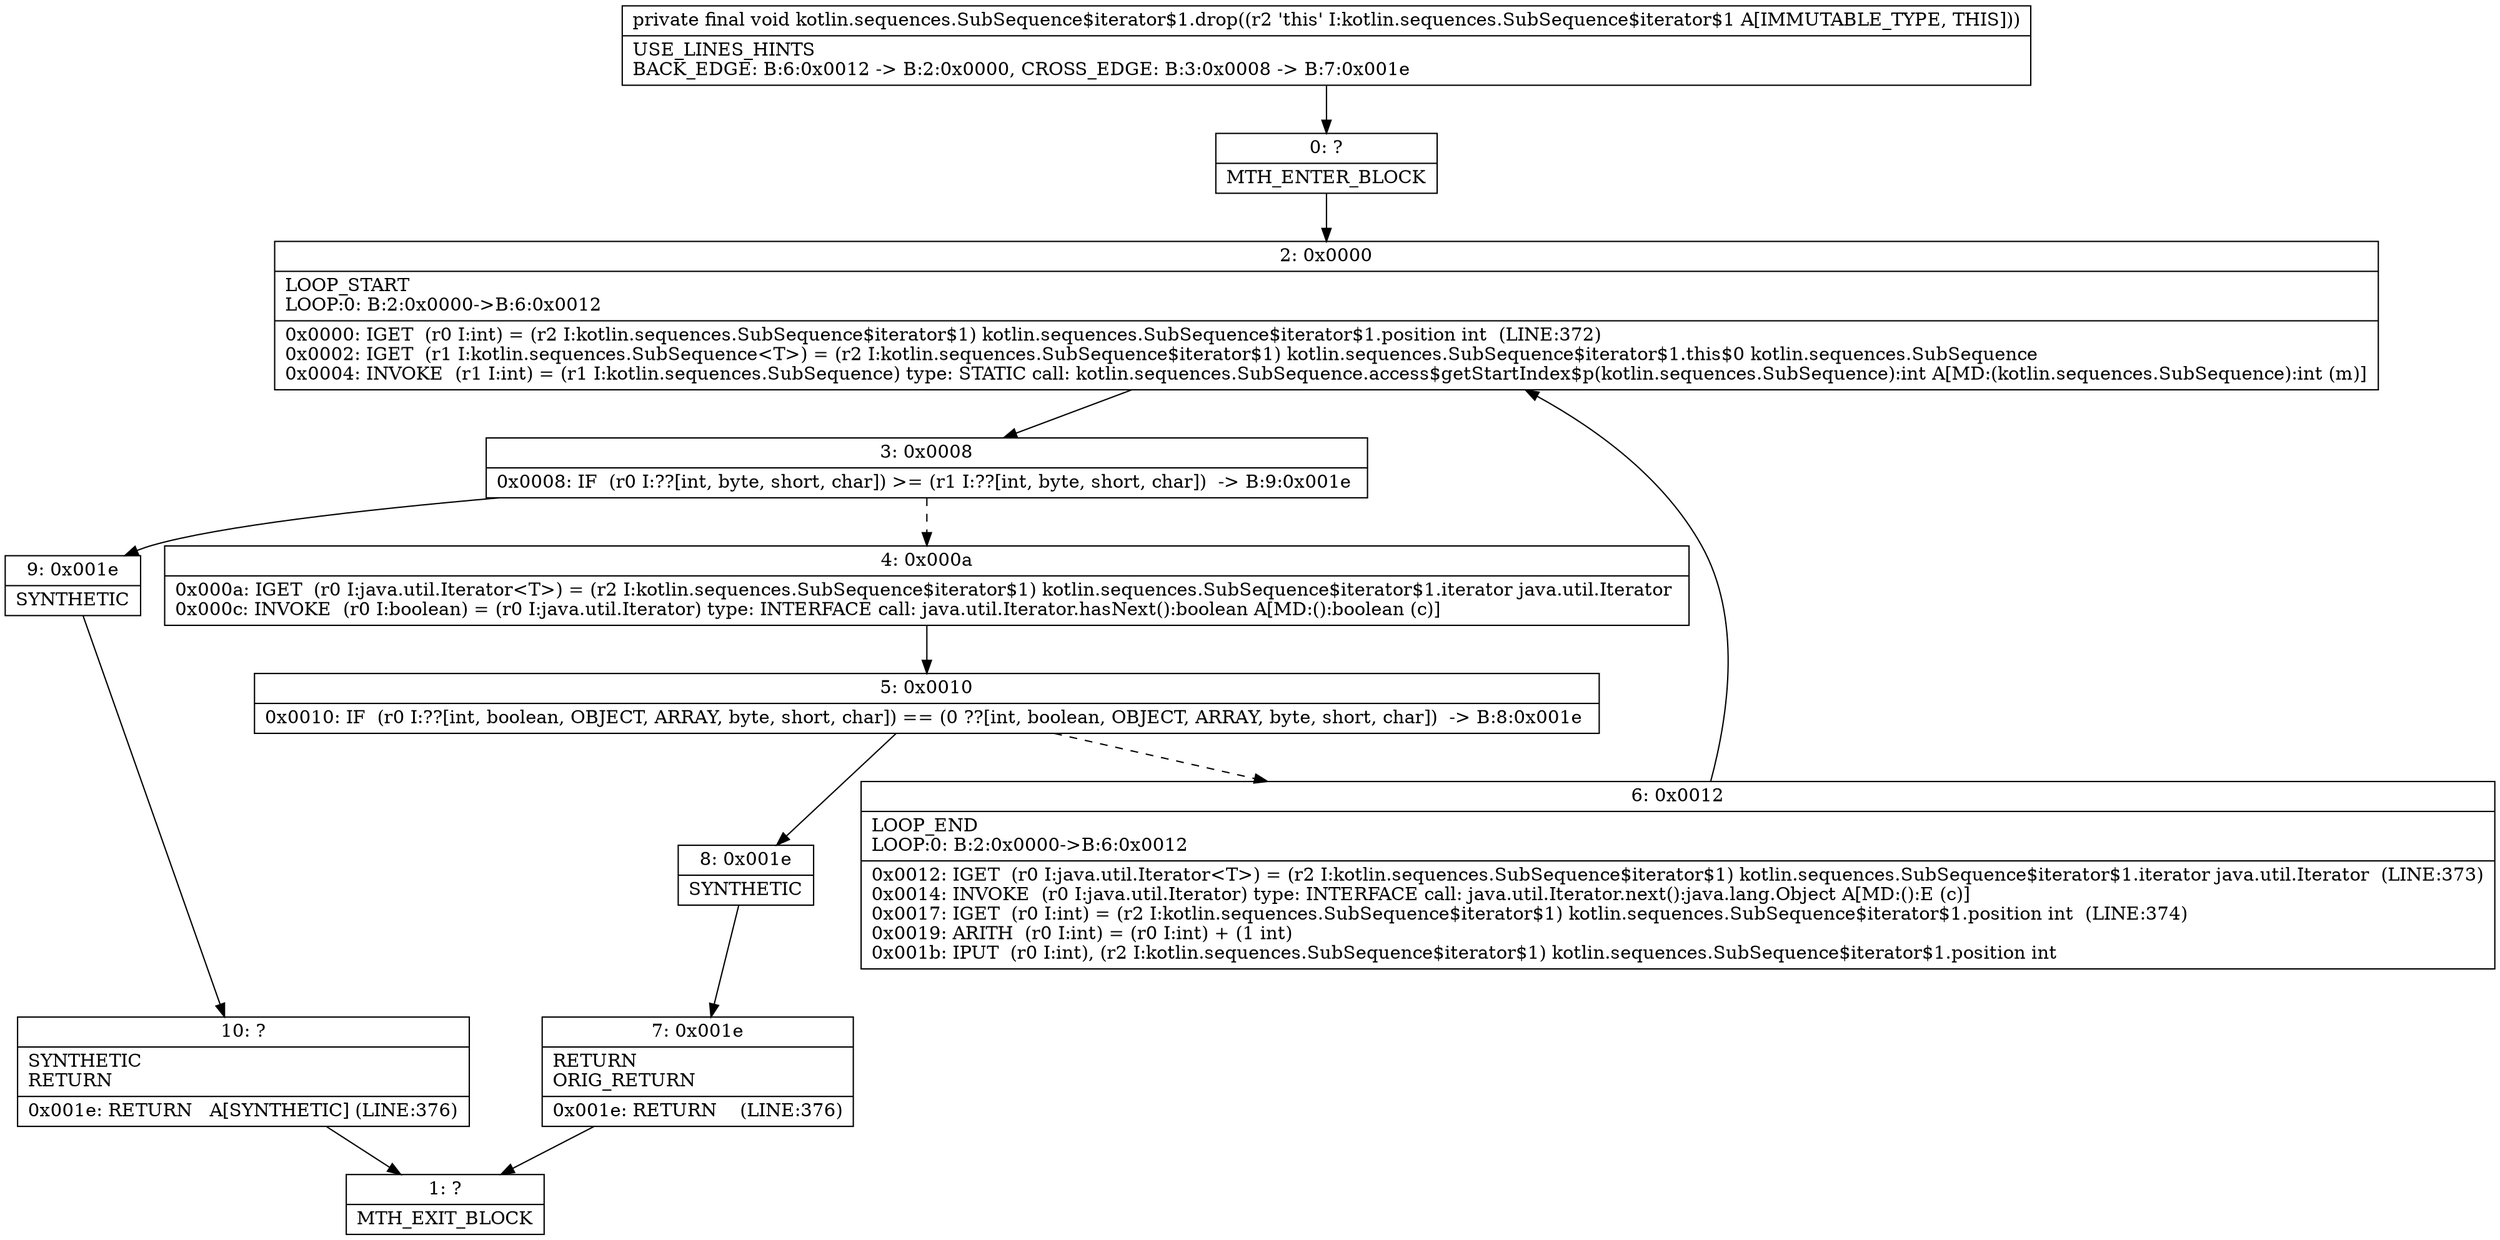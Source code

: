 digraph "CFG forkotlin.sequences.SubSequence$iterator$1.drop()V" {
Node_0 [shape=record,label="{0\:\ ?|MTH_ENTER_BLOCK\l}"];
Node_2 [shape=record,label="{2\:\ 0x0000|LOOP_START\lLOOP:0: B:2:0x0000\-\>B:6:0x0012\l|0x0000: IGET  (r0 I:int) = (r2 I:kotlin.sequences.SubSequence$iterator$1) kotlin.sequences.SubSequence$iterator$1.position int  (LINE:372)\l0x0002: IGET  (r1 I:kotlin.sequences.SubSequence\<T\>) = (r2 I:kotlin.sequences.SubSequence$iterator$1) kotlin.sequences.SubSequence$iterator$1.this$0 kotlin.sequences.SubSequence \l0x0004: INVOKE  (r1 I:int) = (r1 I:kotlin.sequences.SubSequence) type: STATIC call: kotlin.sequences.SubSequence.access$getStartIndex$p(kotlin.sequences.SubSequence):int A[MD:(kotlin.sequences.SubSequence):int (m)]\l}"];
Node_3 [shape=record,label="{3\:\ 0x0008|0x0008: IF  (r0 I:??[int, byte, short, char]) \>= (r1 I:??[int, byte, short, char])  \-\> B:9:0x001e \l}"];
Node_4 [shape=record,label="{4\:\ 0x000a|0x000a: IGET  (r0 I:java.util.Iterator\<T\>) = (r2 I:kotlin.sequences.SubSequence$iterator$1) kotlin.sequences.SubSequence$iterator$1.iterator java.util.Iterator \l0x000c: INVOKE  (r0 I:boolean) = (r0 I:java.util.Iterator) type: INTERFACE call: java.util.Iterator.hasNext():boolean A[MD:():boolean (c)]\l}"];
Node_5 [shape=record,label="{5\:\ 0x0010|0x0010: IF  (r0 I:??[int, boolean, OBJECT, ARRAY, byte, short, char]) == (0 ??[int, boolean, OBJECT, ARRAY, byte, short, char])  \-\> B:8:0x001e \l}"];
Node_6 [shape=record,label="{6\:\ 0x0012|LOOP_END\lLOOP:0: B:2:0x0000\-\>B:6:0x0012\l|0x0012: IGET  (r0 I:java.util.Iterator\<T\>) = (r2 I:kotlin.sequences.SubSequence$iterator$1) kotlin.sequences.SubSequence$iterator$1.iterator java.util.Iterator  (LINE:373)\l0x0014: INVOKE  (r0 I:java.util.Iterator) type: INTERFACE call: java.util.Iterator.next():java.lang.Object A[MD:():E (c)]\l0x0017: IGET  (r0 I:int) = (r2 I:kotlin.sequences.SubSequence$iterator$1) kotlin.sequences.SubSequence$iterator$1.position int  (LINE:374)\l0x0019: ARITH  (r0 I:int) = (r0 I:int) + (1 int) \l0x001b: IPUT  (r0 I:int), (r2 I:kotlin.sequences.SubSequence$iterator$1) kotlin.sequences.SubSequence$iterator$1.position int \l}"];
Node_8 [shape=record,label="{8\:\ 0x001e|SYNTHETIC\l}"];
Node_7 [shape=record,label="{7\:\ 0x001e|RETURN\lORIG_RETURN\l|0x001e: RETURN    (LINE:376)\l}"];
Node_1 [shape=record,label="{1\:\ ?|MTH_EXIT_BLOCK\l}"];
Node_9 [shape=record,label="{9\:\ 0x001e|SYNTHETIC\l}"];
Node_10 [shape=record,label="{10\:\ ?|SYNTHETIC\lRETURN\l|0x001e: RETURN   A[SYNTHETIC] (LINE:376)\l}"];
MethodNode[shape=record,label="{private final void kotlin.sequences.SubSequence$iterator$1.drop((r2 'this' I:kotlin.sequences.SubSequence$iterator$1 A[IMMUTABLE_TYPE, THIS]))  | USE_LINES_HINTS\lBACK_EDGE: B:6:0x0012 \-\> B:2:0x0000, CROSS_EDGE: B:3:0x0008 \-\> B:7:0x001e\l}"];
MethodNode -> Node_0;Node_0 -> Node_2;
Node_2 -> Node_3;
Node_3 -> Node_4[style=dashed];
Node_3 -> Node_9;
Node_4 -> Node_5;
Node_5 -> Node_6[style=dashed];
Node_5 -> Node_8;
Node_6 -> Node_2;
Node_8 -> Node_7;
Node_7 -> Node_1;
Node_9 -> Node_10;
Node_10 -> Node_1;
}

